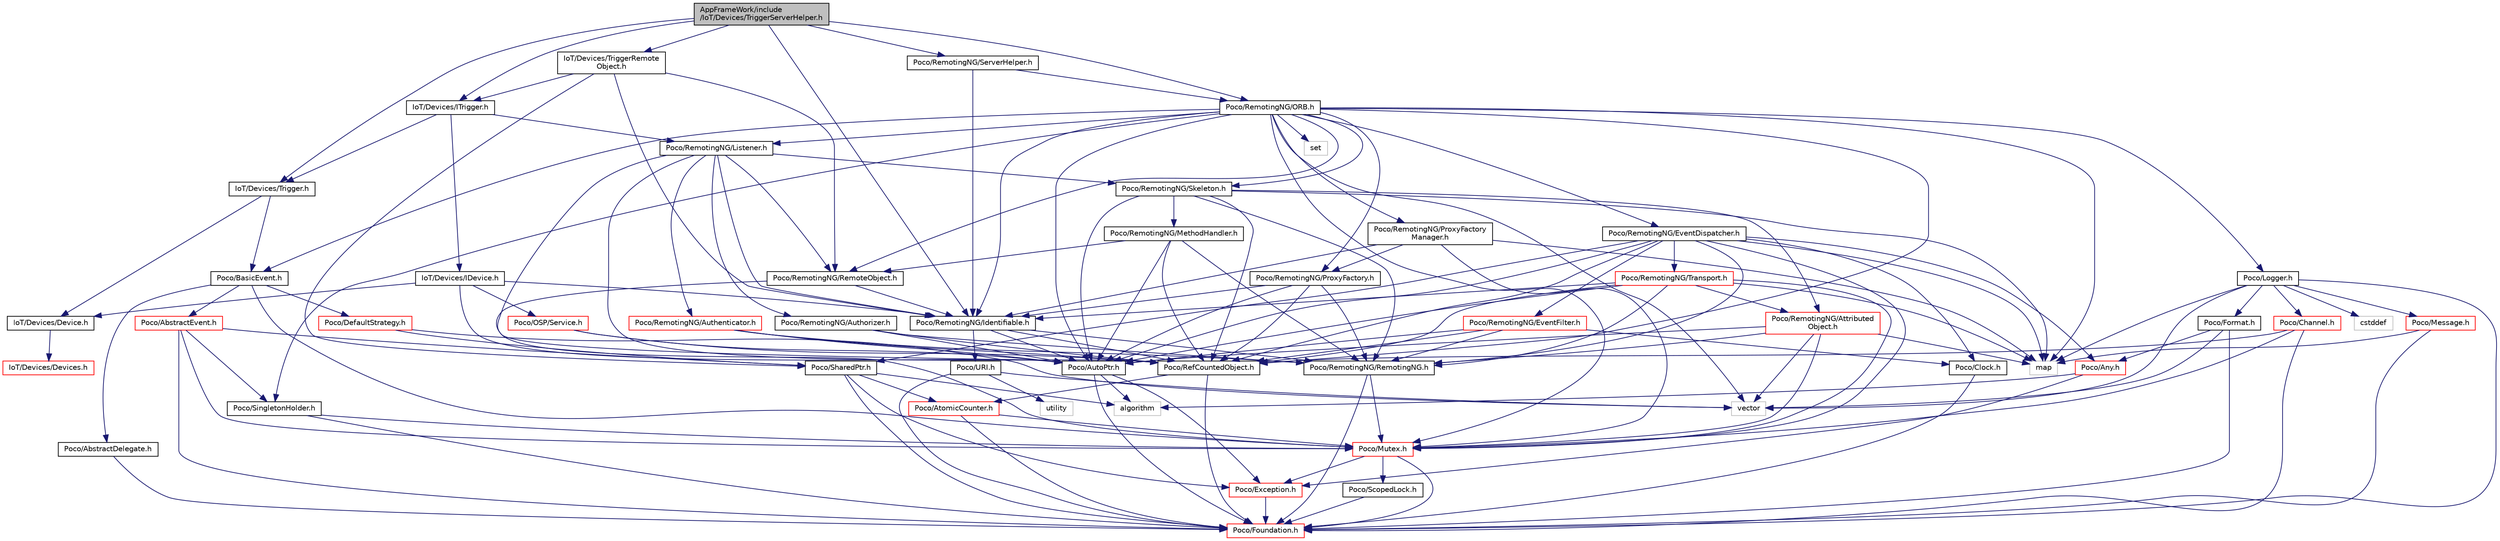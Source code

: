 digraph "AppFrameWork/include/IoT/Devices/TriggerServerHelper.h"
{
 // LATEX_PDF_SIZE
  edge [fontname="Helvetica",fontsize="10",labelfontname="Helvetica",labelfontsize="10"];
  node [fontname="Helvetica",fontsize="10",shape=record];
  Node1 [label="AppFrameWork/include\l/IoT/Devices/TriggerServerHelper.h",height=0.2,width=0.4,color="black", fillcolor="grey75", style="filled", fontcolor="black",tooltip=" "];
  Node1 -> Node2 [color="midnightblue",fontsize="10",style="solid"];
  Node2 [label="IoT/Devices/ITrigger.h",height=0.2,width=0.4,color="black", fillcolor="white", style="filled",URL="$ITrigger_8h.html",tooltip=" "];
  Node2 -> Node3 [color="midnightblue",fontsize="10",style="solid"];
  Node3 [label="IoT/Devices/IDevice.h",height=0.2,width=0.4,color="black", fillcolor="white", style="filled",URL="$IDevice_8h.html",tooltip=" "];
  Node3 -> Node4 [color="midnightblue",fontsize="10",style="solid"];
  Node4 [label="IoT/Devices/Device.h",height=0.2,width=0.4,color="black", fillcolor="white", style="filled",URL="$Device_8h.html",tooltip=" "];
  Node4 -> Node5 [color="midnightblue",fontsize="10",style="solid"];
  Node5 [label="IoT/Devices/Devices.h",height=0.2,width=0.4,color="red", fillcolor="white", style="filled",URL="$Devices_8h.html",tooltip=" "];
  Node3 -> Node16 [color="midnightblue",fontsize="10",style="solid"];
  Node16 [label="Poco/AutoPtr.h",height=0.2,width=0.4,color="black", fillcolor="white", style="filled",URL="$AutoPtr_8h.html",tooltip=" "];
  Node16 -> Node7 [color="midnightblue",fontsize="10",style="solid"];
  Node7 [label="Poco/Foundation.h",height=0.2,width=0.4,color="red", fillcolor="white", style="filled",URL="$Foundation_8h.html",tooltip=" "];
  Node16 -> Node17 [color="midnightblue",fontsize="10",style="solid"];
  Node17 [label="Poco/Exception.h",height=0.2,width=0.4,color="red", fillcolor="white", style="filled",URL="$Exception_8h.html",tooltip=" "];
  Node17 -> Node7 [color="midnightblue",fontsize="10",style="solid"];
  Node16 -> Node19 [color="midnightblue",fontsize="10",style="solid"];
  Node19 [label="algorithm",height=0.2,width=0.4,color="grey75", fillcolor="white", style="filled",tooltip=" "];
  Node3 -> Node20 [color="midnightblue",fontsize="10",style="solid"];
  Node20 [label="Poco/OSP/Service.h",height=0.2,width=0.4,color="red", fillcolor="white", style="filled",URL="$Service_8h.html",tooltip=" "];
  Node20 -> Node22 [color="midnightblue",fontsize="10",style="solid"];
  Node22 [label="Poco/RefCountedObject.h",height=0.2,width=0.4,color="black", fillcolor="white", style="filled",URL="$RefCountedObject_8h.html",tooltip=" "];
  Node22 -> Node7 [color="midnightblue",fontsize="10",style="solid"];
  Node22 -> Node23 [color="midnightblue",fontsize="10",style="solid"];
  Node23 [label="Poco/AtomicCounter.h",height=0.2,width=0.4,color="red", fillcolor="white", style="filled",URL="$AtomicCounter_8h.html",tooltip=" "];
  Node23 -> Node7 [color="midnightblue",fontsize="10",style="solid"];
  Node23 -> Node26 [color="midnightblue",fontsize="10",style="solid"];
  Node26 [label="Poco/Mutex.h",height=0.2,width=0.4,color="red", fillcolor="white", style="filled",URL="$Mutex_8h.html",tooltip=" "];
  Node26 -> Node7 [color="midnightblue",fontsize="10",style="solid"];
  Node26 -> Node17 [color="midnightblue",fontsize="10",style="solid"];
  Node26 -> Node27 [color="midnightblue",fontsize="10",style="solid"];
  Node27 [label="Poco/ScopedLock.h",height=0.2,width=0.4,color="black", fillcolor="white", style="filled",URL="$ScopedLock_8h.html",tooltip=" "];
  Node27 -> Node7 [color="midnightblue",fontsize="10",style="solid"];
  Node20 -> Node16 [color="midnightblue",fontsize="10",style="solid"];
  Node3 -> Node32 [color="midnightblue",fontsize="10",style="solid"];
  Node32 [label="Poco/RemotingNG/Identifiable.h",height=0.2,width=0.4,color="black", fillcolor="white", style="filled",URL="$Identifiable_8h.html",tooltip=" "];
  Node32 -> Node33 [color="midnightblue",fontsize="10",style="solid"];
  Node33 [label="Poco/RemotingNG/RemotingNG.h",height=0.2,width=0.4,color="black", fillcolor="white", style="filled",URL="$RemotingNG_8h.html",tooltip=" "];
  Node33 -> Node7 [color="midnightblue",fontsize="10",style="solid"];
  Node33 -> Node26 [color="midnightblue",fontsize="10",style="solid"];
  Node32 -> Node22 [color="midnightblue",fontsize="10",style="solid"];
  Node32 -> Node16 [color="midnightblue",fontsize="10",style="solid"];
  Node32 -> Node34 [color="midnightblue",fontsize="10",style="solid"];
  Node34 [label="Poco/URI.h",height=0.2,width=0.4,color="black", fillcolor="white", style="filled",URL="$URI_8h.html",tooltip=" "];
  Node34 -> Node7 [color="midnightblue",fontsize="10",style="solid"];
  Node34 -> Node35 [color="midnightblue",fontsize="10",style="solid"];
  Node35 [label="vector",height=0.2,width=0.4,color="grey75", fillcolor="white", style="filled",tooltip=" "];
  Node34 -> Node36 [color="midnightblue",fontsize="10",style="solid"];
  Node36 [label="utility",height=0.2,width=0.4,color="grey75", fillcolor="white", style="filled",tooltip=" "];
  Node2 -> Node37 [color="midnightblue",fontsize="10",style="solid"];
  Node37 [label="IoT/Devices/Trigger.h",height=0.2,width=0.4,color="black", fillcolor="white", style="filled",URL="$Trigger_8h.html",tooltip=" "];
  Node37 -> Node4 [color="midnightblue",fontsize="10",style="solid"];
  Node37 -> Node38 [color="midnightblue",fontsize="10",style="solid"];
  Node38 [label="Poco/BasicEvent.h",height=0.2,width=0.4,color="black", fillcolor="white", style="filled",URL="$BasicEvent_8h.html",tooltip=" "];
  Node38 -> Node39 [color="midnightblue",fontsize="10",style="solid"];
  Node39 [label="Poco/AbstractEvent.h",height=0.2,width=0.4,color="red", fillcolor="white", style="filled",URL="$AbstractEvent_8h.html",tooltip=" "];
  Node39 -> Node7 [color="midnightblue",fontsize="10",style="solid"];
  Node39 -> Node40 [color="midnightblue",fontsize="10",style="solid"];
  Node40 [label="Poco/SingletonHolder.h",height=0.2,width=0.4,color="black", fillcolor="white", style="filled",URL="$SingletonHolder_8h.html",tooltip=" "];
  Node40 -> Node7 [color="midnightblue",fontsize="10",style="solid"];
  Node40 -> Node26 [color="midnightblue",fontsize="10",style="solid"];
  Node39 -> Node41 [color="midnightblue",fontsize="10",style="solid"];
  Node41 [label="Poco/SharedPtr.h",height=0.2,width=0.4,color="black", fillcolor="white", style="filled",URL="$SharedPtr_8h.html",tooltip=" "];
  Node41 -> Node7 [color="midnightblue",fontsize="10",style="solid"];
  Node41 -> Node17 [color="midnightblue",fontsize="10",style="solid"];
  Node41 -> Node23 [color="midnightblue",fontsize="10",style="solid"];
  Node41 -> Node19 [color="midnightblue",fontsize="10",style="solid"];
  Node39 -> Node26 [color="midnightblue",fontsize="10",style="solid"];
  Node38 -> Node71 [color="midnightblue",fontsize="10",style="solid"];
  Node71 [label="Poco/DefaultStrategy.h",height=0.2,width=0.4,color="red", fillcolor="white", style="filled",URL="$DefaultStrategy_8h.html",tooltip=" "];
  Node71 -> Node41 [color="midnightblue",fontsize="10",style="solid"];
  Node71 -> Node35 [color="midnightblue",fontsize="10",style="solid"];
  Node38 -> Node73 [color="midnightblue",fontsize="10",style="solid"];
  Node73 [label="Poco/AbstractDelegate.h",height=0.2,width=0.4,color="black", fillcolor="white", style="filled",URL="$AbstractDelegate_8h.html",tooltip=" "];
  Node73 -> Node7 [color="midnightblue",fontsize="10",style="solid"];
  Node38 -> Node26 [color="midnightblue",fontsize="10",style="solid"];
  Node2 -> Node74 [color="midnightblue",fontsize="10",style="solid"];
  Node74 [label="Poco/RemotingNG/Listener.h",height=0.2,width=0.4,color="black", fillcolor="white", style="filled",URL="$Listener_8h.html",tooltip=" "];
  Node74 -> Node32 [color="midnightblue",fontsize="10",style="solid"];
  Node74 -> Node75 [color="midnightblue",fontsize="10",style="solid"];
  Node75 [label="Poco/RemotingNG/RemoteObject.h",height=0.2,width=0.4,color="black", fillcolor="white", style="filled",URL="$RemoteObject_8h.html",tooltip=" "];
  Node75 -> Node32 [color="midnightblue",fontsize="10",style="solid"];
  Node75 -> Node26 [color="midnightblue",fontsize="10",style="solid"];
  Node74 -> Node76 [color="midnightblue",fontsize="10",style="solid"];
  Node76 [label="Poco/RemotingNG/Skeleton.h",height=0.2,width=0.4,color="black", fillcolor="white", style="filled",URL="$Skeleton_8h.html",tooltip=" "];
  Node76 -> Node33 [color="midnightblue",fontsize="10",style="solid"];
  Node76 -> Node77 [color="midnightblue",fontsize="10",style="solid"];
  Node77 [label="Poco/RemotingNG/Attributed\lObject.h",height=0.2,width=0.4,color="red", fillcolor="white", style="filled",URL="$AttributedObject_8h.html",tooltip=" "];
  Node77 -> Node33 [color="midnightblue",fontsize="10",style="solid"];
  Node77 -> Node16 [color="midnightblue",fontsize="10",style="solid"];
  Node77 -> Node26 [color="midnightblue",fontsize="10",style="solid"];
  Node77 -> Node35 [color="midnightblue",fontsize="10",style="solid"];
  Node77 -> Node65 [color="midnightblue",fontsize="10",style="solid"];
  Node65 [label="map",height=0.2,width=0.4,color="grey75", fillcolor="white", style="filled",tooltip=" "];
  Node76 -> Node78 [color="midnightblue",fontsize="10",style="solid"];
  Node78 [label="Poco/RemotingNG/MethodHandler.h",height=0.2,width=0.4,color="black", fillcolor="white", style="filled",URL="$MethodHandler_8h.html",tooltip=" "];
  Node78 -> Node33 [color="midnightblue",fontsize="10",style="solid"];
  Node78 -> Node75 [color="midnightblue",fontsize="10",style="solid"];
  Node78 -> Node22 [color="midnightblue",fontsize="10",style="solid"];
  Node78 -> Node16 [color="midnightblue",fontsize="10",style="solid"];
  Node76 -> Node22 [color="midnightblue",fontsize="10",style="solid"];
  Node76 -> Node16 [color="midnightblue",fontsize="10",style="solid"];
  Node76 -> Node65 [color="midnightblue",fontsize="10",style="solid"];
  Node74 -> Node79 [color="midnightblue",fontsize="10",style="solid"];
  Node79 [label="Poco/RemotingNG/Authenticator.h",height=0.2,width=0.4,color="red", fillcolor="white", style="filled",URL="$Authenticator_8h.html",tooltip=" "];
  Node79 -> Node33 [color="midnightblue",fontsize="10",style="solid"];
  Node79 -> Node22 [color="midnightblue",fontsize="10",style="solid"];
  Node79 -> Node16 [color="midnightblue",fontsize="10",style="solid"];
  Node74 -> Node81 [color="midnightblue",fontsize="10",style="solid"];
  Node81 [label="Poco/RemotingNG/Authorizer.h",height=0.2,width=0.4,color="black", fillcolor="white", style="filled",URL="$Authorizer_8h.html",tooltip=" "];
  Node81 -> Node33 [color="midnightblue",fontsize="10",style="solid"];
  Node81 -> Node22 [color="midnightblue",fontsize="10",style="solid"];
  Node81 -> Node16 [color="midnightblue",fontsize="10",style="solid"];
  Node74 -> Node22 [color="midnightblue",fontsize="10",style="solid"];
  Node74 -> Node16 [color="midnightblue",fontsize="10",style="solid"];
  Node1 -> Node37 [color="midnightblue",fontsize="10",style="solid"];
  Node1 -> Node82 [color="midnightblue",fontsize="10",style="solid"];
  Node82 [label="IoT/Devices/TriggerRemote\lObject.h",height=0.2,width=0.4,color="black", fillcolor="white", style="filled",URL="$TriggerRemoteObject_8h.html",tooltip=" "];
  Node82 -> Node2 [color="midnightblue",fontsize="10",style="solid"];
  Node82 -> Node32 [color="midnightblue",fontsize="10",style="solid"];
  Node82 -> Node75 [color="midnightblue",fontsize="10",style="solid"];
  Node82 -> Node41 [color="midnightblue",fontsize="10",style="solid"];
  Node1 -> Node32 [color="midnightblue",fontsize="10",style="solid"];
  Node1 -> Node83 [color="midnightblue",fontsize="10",style="solid"];
  Node83 [label="Poco/RemotingNG/ORB.h",height=0.2,width=0.4,color="black", fillcolor="white", style="filled",URL="$ORB_8h.html",tooltip=" "];
  Node83 -> Node32 [color="midnightblue",fontsize="10",style="solid"];
  Node83 -> Node76 [color="midnightblue",fontsize="10",style="solid"];
  Node83 -> Node75 [color="midnightblue",fontsize="10",style="solid"];
  Node83 -> Node84 [color="midnightblue",fontsize="10",style="solid"];
  Node84 [label="Poco/RemotingNG/EventDispatcher.h",height=0.2,width=0.4,color="black", fillcolor="white", style="filled",URL="$RemotingNG_2EventDispatcher_8h.html",tooltip=" "];
  Node84 -> Node33 [color="midnightblue",fontsize="10",style="solid"];
  Node84 -> Node85 [color="midnightblue",fontsize="10",style="solid"];
  Node85 [label="Poco/RemotingNG/Transport.h",height=0.2,width=0.4,color="red", fillcolor="white", style="filled",URL="$Transport_8h.html",tooltip=" "];
  Node85 -> Node33 [color="midnightblue",fontsize="10",style="solid"];
  Node85 -> Node77 [color="midnightblue",fontsize="10",style="solid"];
  Node85 -> Node32 [color="midnightblue",fontsize="10",style="solid"];
  Node85 -> Node22 [color="midnightblue",fontsize="10",style="solid"];
  Node85 -> Node16 [color="midnightblue",fontsize="10",style="solid"];
  Node85 -> Node26 [color="midnightblue",fontsize="10",style="solid"];
  Node85 -> Node65 [color="midnightblue",fontsize="10",style="solid"];
  Node84 -> Node88 [color="midnightblue",fontsize="10",style="solid"];
  Node88 [label="Poco/RemotingNG/EventFilter.h",height=0.2,width=0.4,color="red", fillcolor="white", style="filled",URL="$EventFilter_8h.html",tooltip=" "];
  Node88 -> Node33 [color="midnightblue",fontsize="10",style="solid"];
  Node88 -> Node22 [color="midnightblue",fontsize="10",style="solid"];
  Node88 -> Node16 [color="midnightblue",fontsize="10",style="solid"];
  Node88 -> Node60 [color="midnightblue",fontsize="10",style="solid"];
  Node60 [label="Poco/Clock.h",height=0.2,width=0.4,color="black", fillcolor="white", style="filled",URL="$Clock_8h.html",tooltip=" "];
  Node60 -> Node7 [color="midnightblue",fontsize="10",style="solid"];
  Node84 -> Node60 [color="midnightblue",fontsize="10",style="solid"];
  Node84 -> Node41 [color="midnightblue",fontsize="10",style="solid"];
  Node84 -> Node16 [color="midnightblue",fontsize="10",style="solid"];
  Node84 -> Node22 [color="midnightblue",fontsize="10",style="solid"];
  Node84 -> Node26 [color="midnightblue",fontsize="10",style="solid"];
  Node84 -> Node67 [color="midnightblue",fontsize="10",style="solid"];
  Node67 [label="Poco/Any.h",height=0.2,width=0.4,color="red", fillcolor="white", style="filled",URL="$Any_8h.html",tooltip=" "];
  Node67 -> Node17 [color="midnightblue",fontsize="10",style="solid"];
  Node67 -> Node19 [color="midnightblue",fontsize="10",style="solid"];
  Node84 -> Node65 [color="midnightblue",fontsize="10",style="solid"];
  Node83 -> Node91 [color="midnightblue",fontsize="10",style="solid"];
  Node91 [label="Poco/RemotingNG/ProxyFactory\lManager.h",height=0.2,width=0.4,color="black", fillcolor="white", style="filled",URL="$ProxyFactoryManager_8h.html",tooltip=" "];
  Node91 -> Node32 [color="midnightblue",fontsize="10",style="solid"];
  Node91 -> Node92 [color="midnightblue",fontsize="10",style="solid"];
  Node92 [label="Poco/RemotingNG/ProxyFactory.h",height=0.2,width=0.4,color="black", fillcolor="white", style="filled",URL="$ProxyFactory_8h.html",tooltip=" "];
  Node92 -> Node33 [color="midnightblue",fontsize="10",style="solid"];
  Node92 -> Node32 [color="midnightblue",fontsize="10",style="solid"];
  Node92 -> Node22 [color="midnightblue",fontsize="10",style="solid"];
  Node92 -> Node16 [color="midnightblue",fontsize="10",style="solid"];
  Node91 -> Node26 [color="midnightblue",fontsize="10",style="solid"];
  Node91 -> Node65 [color="midnightblue",fontsize="10",style="solid"];
  Node83 -> Node92 [color="midnightblue",fontsize="10",style="solid"];
  Node83 -> Node74 [color="midnightblue",fontsize="10",style="solid"];
  Node83 -> Node22 [color="midnightblue",fontsize="10",style="solid"];
  Node83 -> Node38 [color="midnightblue",fontsize="10",style="solid"];
  Node83 -> Node16 [color="midnightblue",fontsize="10",style="solid"];
  Node83 -> Node56 [color="midnightblue",fontsize="10",style="solid"];
  Node56 [label="Poco/Logger.h",height=0.2,width=0.4,color="black", fillcolor="white", style="filled",URL="$Logger_8h.html",tooltip=" "];
  Node56 -> Node7 [color="midnightblue",fontsize="10",style="solid"];
  Node56 -> Node57 [color="midnightblue",fontsize="10",style="solid"];
  Node57 [label="Poco/Channel.h",height=0.2,width=0.4,color="red", fillcolor="white", style="filled",URL="$Channel_8h.html",tooltip=" "];
  Node57 -> Node7 [color="midnightblue",fontsize="10",style="solid"];
  Node57 -> Node26 [color="midnightblue",fontsize="10",style="solid"];
  Node57 -> Node22 [color="midnightblue",fontsize="10",style="solid"];
  Node56 -> Node62 [color="midnightblue",fontsize="10",style="solid"];
  Node62 [label="Poco/Message.h",height=0.2,width=0.4,color="red", fillcolor="white", style="filled",URL="$Message_8h.html",tooltip=" "];
  Node62 -> Node7 [color="midnightblue",fontsize="10",style="solid"];
  Node62 -> Node65 [color="midnightblue",fontsize="10",style="solid"];
  Node56 -> Node66 [color="midnightblue",fontsize="10",style="solid"];
  Node66 [label="Poco/Format.h",height=0.2,width=0.4,color="black", fillcolor="white", style="filled",URL="$Format_8h.html",tooltip=" "];
  Node66 -> Node7 [color="midnightblue",fontsize="10",style="solid"];
  Node66 -> Node67 [color="midnightblue",fontsize="10",style="solid"];
  Node66 -> Node35 [color="midnightblue",fontsize="10",style="solid"];
  Node56 -> Node65 [color="midnightblue",fontsize="10",style="solid"];
  Node56 -> Node35 [color="midnightblue",fontsize="10",style="solid"];
  Node56 -> Node11 [color="midnightblue",fontsize="10",style="solid"];
  Node11 [label="cstddef",height=0.2,width=0.4,color="grey75", fillcolor="white", style="filled",tooltip=" "];
  Node83 -> Node26 [color="midnightblue",fontsize="10",style="solid"];
  Node83 -> Node40 [color="midnightblue",fontsize="10",style="solid"];
  Node83 -> Node65 [color="midnightblue",fontsize="10",style="solid"];
  Node83 -> Node93 [color="midnightblue",fontsize="10",style="solid"];
  Node93 [label="set",height=0.2,width=0.4,color="grey75", fillcolor="white", style="filled",tooltip=" "];
  Node83 -> Node35 [color="midnightblue",fontsize="10",style="solid"];
  Node1 -> Node94 [color="midnightblue",fontsize="10",style="solid"];
  Node94 [label="Poco/RemotingNG/ServerHelper.h",height=0.2,width=0.4,color="black", fillcolor="white", style="filled",URL="$ServerHelper_8h.html",tooltip=" "];
  Node94 -> Node32 [color="midnightblue",fontsize="10",style="solid"];
  Node94 -> Node83 [color="midnightblue",fontsize="10",style="solid"];
}
